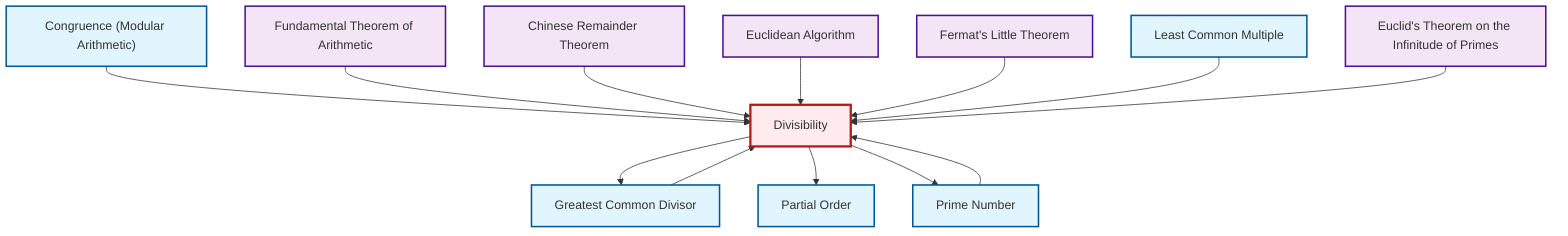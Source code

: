 graph TD
    classDef definition fill:#e1f5fe,stroke:#01579b,stroke-width:2px
    classDef theorem fill:#f3e5f5,stroke:#4a148c,stroke-width:2px
    classDef axiom fill:#fff3e0,stroke:#e65100,stroke-width:2px
    classDef example fill:#e8f5e9,stroke:#1b5e20,stroke-width:2px
    classDef current fill:#ffebee,stroke:#b71c1c,stroke-width:3px
    def-congruence["Congruence (Modular Arithmetic)"]:::definition
    def-gcd["Greatest Common Divisor"]:::definition
    thm-chinese-remainder["Chinese Remainder Theorem"]:::theorem
    def-divisibility["Divisibility"]:::definition
    thm-fermat-little["Fermat's Little Theorem"]:::theorem
    thm-fundamental-arithmetic["Fundamental Theorem of Arithmetic"]:::theorem
    def-lcm["Least Common Multiple"]:::definition
    thm-euclid-infinitude-primes["Euclid's Theorem on the Infinitude of Primes"]:::theorem
    def-partial-order["Partial Order"]:::definition
    thm-euclidean-algorithm["Euclidean Algorithm"]:::theorem
    def-prime["Prime Number"]:::definition
    def-congruence --> def-divisibility
    def-gcd --> def-divisibility
    thm-fundamental-arithmetic --> def-divisibility
    def-divisibility --> def-gcd
    thm-chinese-remainder --> def-divisibility
    thm-euclidean-algorithm --> def-divisibility
    thm-fermat-little --> def-divisibility
    def-divisibility --> def-partial-order
    def-lcm --> def-divisibility
    thm-euclid-infinitude-primes --> def-divisibility
    def-prime --> def-divisibility
    def-divisibility --> def-prime
    class def-divisibility current